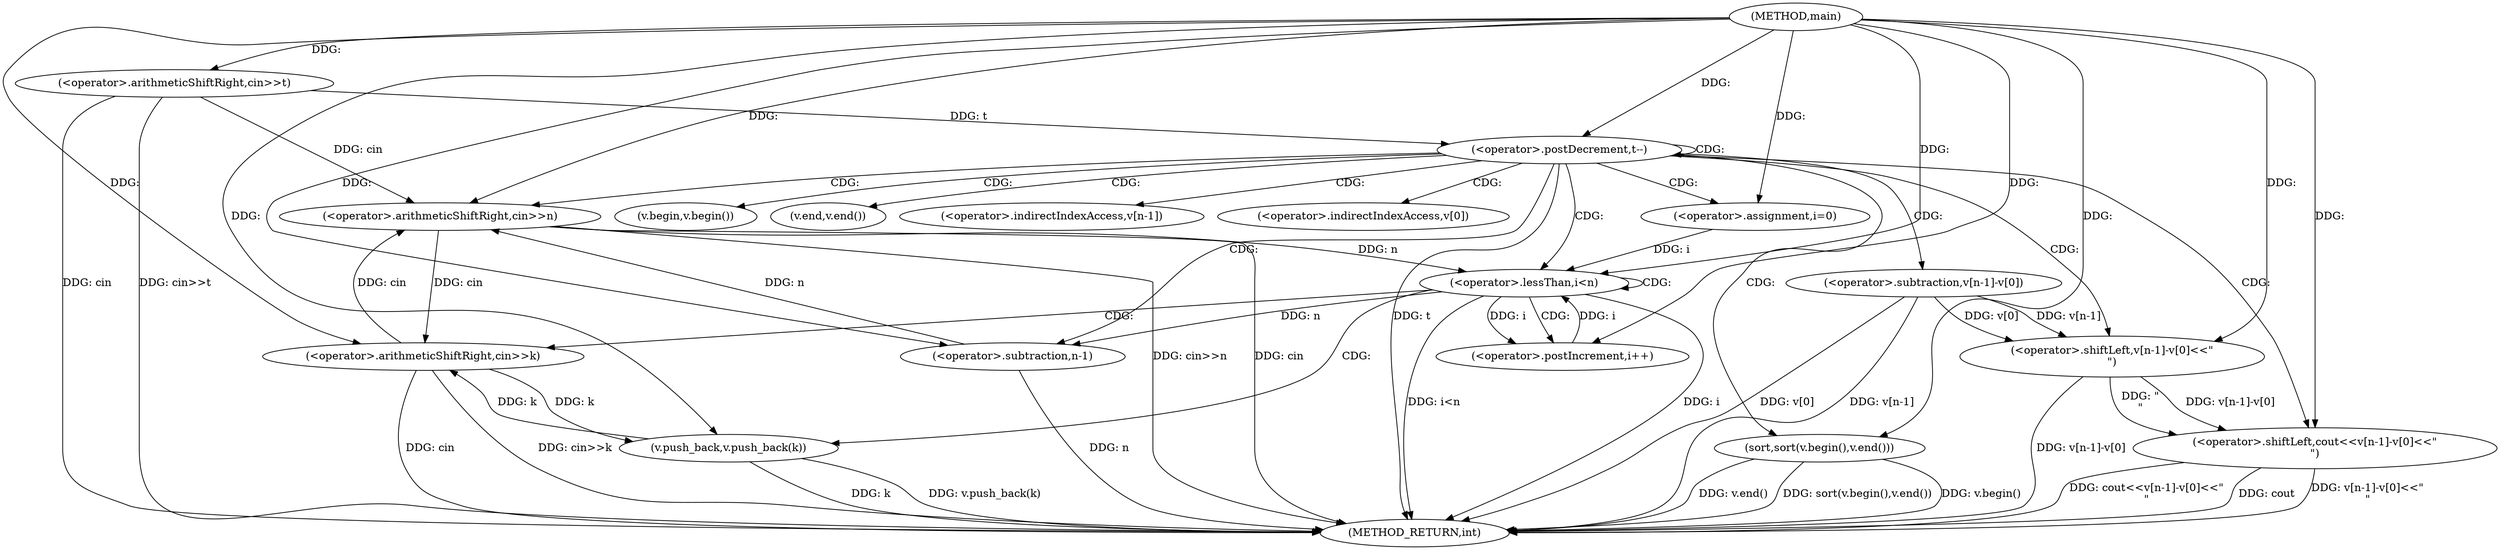 digraph "main" {  
"1000101" [label = "(METHOD,main)" ]
"1000149" [label = "(METHOD_RETURN,int)" ]
"1000104" [label = "(<operator>.arithmeticShiftRight,cin>>t)" ]
"1000108" [label = "(<operator>.postDecrement,t--)" ]
"1000112" [label = "(<operator>.arithmeticShiftRight,cin>>n)" ]
"1000133" [label = "(sort,sort(v.begin(),v.end()))" ]
"1000136" [label = "(<operator>.shiftLeft,cout<<v[n-1]-v[0]<<\"\n\")" ]
"1000119" [label = "(<operator>.assignment,i=0)" ]
"1000122" [label = "(<operator>.lessThan,i<n)" ]
"1000125" [label = "(<operator>.postIncrement,i++)" ]
"1000128" [label = "(<operator>.arithmeticShiftRight,cin>>k)" ]
"1000131" [label = "(v.push_back,v.push_back(k))" ]
"1000138" [label = "(<operator>.shiftLeft,v[n-1]-v[0]<<\"\n\")" ]
"1000139" [label = "(<operator>.subtraction,v[n-1]-v[0])" ]
"1000142" [label = "(<operator>.subtraction,n-1)" ]
"1000134" [label = "(v.begin,v.begin())" ]
"1000135" [label = "(v.end,v.end())" ]
"1000140" [label = "(<operator>.indirectIndexAccess,v[n-1])" ]
"1000145" [label = "(<operator>.indirectIndexAccess,v[0])" ]
  "1000104" -> "1000149"  [ label = "DDG: cin"] 
  "1000104" -> "1000149"  [ label = "DDG: cin>>t"] 
  "1000108" -> "1000149"  [ label = "DDG: t"] 
  "1000112" -> "1000149"  [ label = "DDG: cin"] 
  "1000112" -> "1000149"  [ label = "DDG: cin>>n"] 
  "1000122" -> "1000149"  [ label = "DDG: i"] 
  "1000122" -> "1000149"  [ label = "DDG: i<n"] 
  "1000133" -> "1000149"  [ label = "DDG: v.begin()"] 
  "1000133" -> "1000149"  [ label = "DDG: v.end()"] 
  "1000133" -> "1000149"  [ label = "DDG: sort(v.begin(),v.end())"] 
  "1000142" -> "1000149"  [ label = "DDG: n"] 
  "1000139" -> "1000149"  [ label = "DDG: v[n-1]"] 
  "1000139" -> "1000149"  [ label = "DDG: v[0]"] 
  "1000138" -> "1000149"  [ label = "DDG: v[n-1]-v[0]"] 
  "1000136" -> "1000149"  [ label = "DDG: v[n-1]-v[0]<<\"\n\""] 
  "1000136" -> "1000149"  [ label = "DDG: cout<<v[n-1]-v[0]<<\"\n\""] 
  "1000128" -> "1000149"  [ label = "DDG: cin"] 
  "1000128" -> "1000149"  [ label = "DDG: cin>>k"] 
  "1000131" -> "1000149"  [ label = "DDG: k"] 
  "1000131" -> "1000149"  [ label = "DDG: v.push_back(k)"] 
  "1000136" -> "1000149"  [ label = "DDG: cout"] 
  "1000101" -> "1000104"  [ label = "DDG: "] 
  "1000104" -> "1000108"  [ label = "DDG: t"] 
  "1000101" -> "1000108"  [ label = "DDG: "] 
  "1000104" -> "1000112"  [ label = "DDG: cin"] 
  "1000128" -> "1000112"  [ label = "DDG: cin"] 
  "1000101" -> "1000112"  [ label = "DDG: "] 
  "1000142" -> "1000112"  [ label = "DDG: n"] 
  "1000101" -> "1000119"  [ label = "DDG: "] 
  "1000101" -> "1000133"  [ label = "DDG: "] 
  "1000101" -> "1000136"  [ label = "DDG: "] 
  "1000138" -> "1000136"  [ label = "DDG: \"\n\""] 
  "1000138" -> "1000136"  [ label = "DDG: v[n-1]-v[0]"] 
  "1000119" -> "1000122"  [ label = "DDG: i"] 
  "1000125" -> "1000122"  [ label = "DDG: i"] 
  "1000101" -> "1000122"  [ label = "DDG: "] 
  "1000112" -> "1000122"  [ label = "DDG: n"] 
  "1000122" -> "1000125"  [ label = "DDG: i"] 
  "1000101" -> "1000125"  [ label = "DDG: "] 
  "1000139" -> "1000138"  [ label = "DDG: v[0]"] 
  "1000139" -> "1000138"  [ label = "DDG: v[n-1]"] 
  "1000101" -> "1000138"  [ label = "DDG: "] 
  "1000112" -> "1000128"  [ label = "DDG: cin"] 
  "1000101" -> "1000128"  [ label = "DDG: "] 
  "1000131" -> "1000128"  [ label = "DDG: k"] 
  "1000128" -> "1000131"  [ label = "DDG: k"] 
  "1000101" -> "1000131"  [ label = "DDG: "] 
  "1000122" -> "1000142"  [ label = "DDG: n"] 
  "1000101" -> "1000142"  [ label = "DDG: "] 
  "1000108" -> "1000112"  [ label = "CDG: "] 
  "1000108" -> "1000142"  [ label = "CDG: "] 
  "1000108" -> "1000145"  [ label = "CDG: "] 
  "1000108" -> "1000108"  [ label = "CDG: "] 
  "1000108" -> "1000119"  [ label = "CDG: "] 
  "1000108" -> "1000139"  [ label = "CDG: "] 
  "1000108" -> "1000135"  [ label = "CDG: "] 
  "1000108" -> "1000133"  [ label = "CDG: "] 
  "1000108" -> "1000136"  [ label = "CDG: "] 
  "1000108" -> "1000140"  [ label = "CDG: "] 
  "1000108" -> "1000138"  [ label = "CDG: "] 
  "1000108" -> "1000134"  [ label = "CDG: "] 
  "1000108" -> "1000122"  [ label = "CDG: "] 
  "1000122" -> "1000125"  [ label = "CDG: "] 
  "1000122" -> "1000131"  [ label = "CDG: "] 
  "1000122" -> "1000128"  [ label = "CDG: "] 
  "1000122" -> "1000122"  [ label = "CDG: "] 
}
